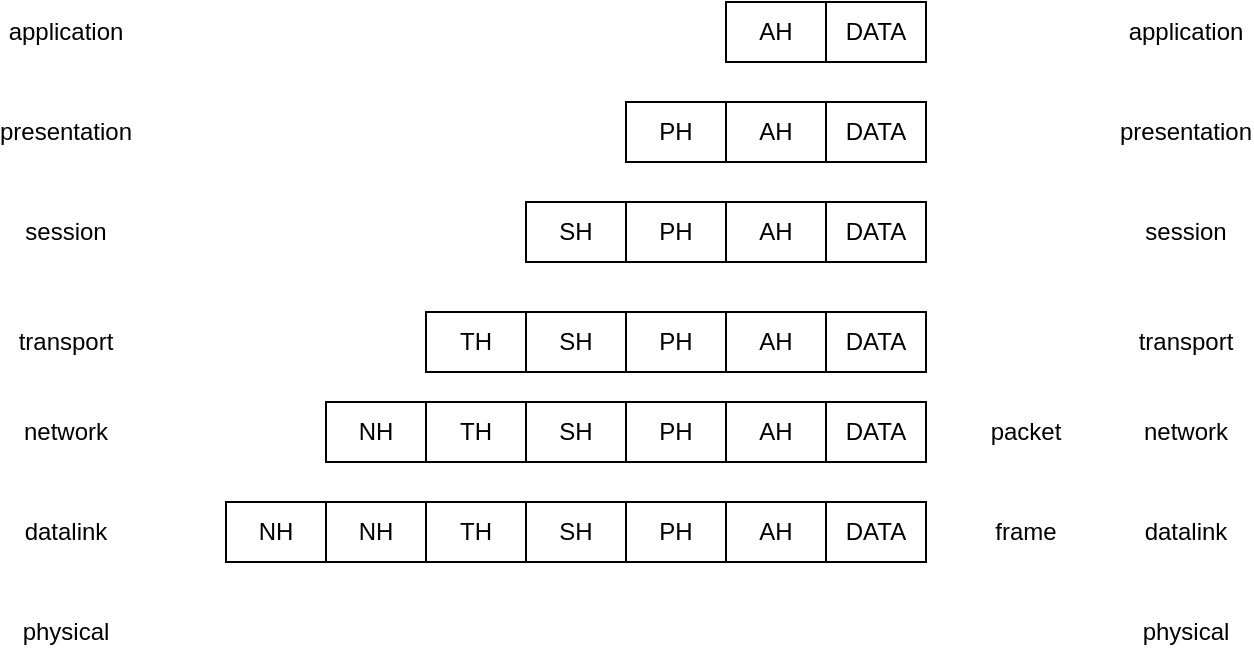 <mxfile version="24.7.17">
  <diagram name="Page-1" id="7qDVB2i-8AQhjr3xlI2W">
    <mxGraphModel dx="906" dy="575" grid="1" gridSize="10" guides="1" tooltips="1" connect="1" arrows="1" fold="1" page="1" pageScale="1" pageWidth="850" pageHeight="1100" math="0" shadow="0">
      <root>
        <mxCell id="0" />
        <mxCell id="1" parent="0" />
        <mxCell id="HHL6URZeFr0VbkjdM9OA-9" value="application" style="text;html=1;align=center;verticalAlign=middle;whiteSpace=wrap;rounded=0;" parent="1" vertex="1">
          <mxGeometry x="690" y="130" width="60" height="30" as="geometry" />
        </mxCell>
        <mxCell id="HHL6URZeFr0VbkjdM9OA-10" value="presentation" style="text;html=1;align=center;verticalAlign=middle;whiteSpace=wrap;rounded=0;" parent="1" vertex="1">
          <mxGeometry x="690" y="180" width="60" height="30" as="geometry" />
        </mxCell>
        <mxCell id="HHL6URZeFr0VbkjdM9OA-11" value="session" style="text;html=1;align=center;verticalAlign=middle;whiteSpace=wrap;rounded=0;" parent="1" vertex="1">
          <mxGeometry x="690" y="230" width="60" height="30" as="geometry" />
        </mxCell>
        <mxCell id="HHL6URZeFr0VbkjdM9OA-12" value="transport" style="text;html=1;align=center;verticalAlign=middle;whiteSpace=wrap;rounded=0;" parent="1" vertex="1">
          <mxGeometry x="690" y="285" width="60" height="30" as="geometry" />
        </mxCell>
        <mxCell id="HHL6URZeFr0VbkjdM9OA-13" value="network" style="text;html=1;align=center;verticalAlign=middle;whiteSpace=wrap;rounded=0;" parent="1" vertex="1">
          <mxGeometry x="690" y="330" width="60" height="30" as="geometry" />
        </mxCell>
        <mxCell id="HHL6URZeFr0VbkjdM9OA-14" value="datalink" style="text;html=1;align=center;verticalAlign=middle;whiteSpace=wrap;rounded=0;" parent="1" vertex="1">
          <mxGeometry x="690" y="380" width="60" height="30" as="geometry" />
        </mxCell>
        <mxCell id="HHL6URZeFr0VbkjdM9OA-15" value="physical" style="text;html=1;align=center;verticalAlign=middle;whiteSpace=wrap;rounded=0;" parent="1" vertex="1">
          <mxGeometry x="690" y="430" width="60" height="30" as="geometry" />
        </mxCell>
        <mxCell id="HHL6URZeFr0VbkjdM9OA-17" value="application" style="text;html=1;align=center;verticalAlign=middle;whiteSpace=wrap;rounded=0;" parent="1" vertex="1">
          <mxGeometry x="130" y="130" width="60" height="30" as="geometry" />
        </mxCell>
        <mxCell id="HHL6URZeFr0VbkjdM9OA-18" value="presentation" style="text;html=1;align=center;verticalAlign=middle;whiteSpace=wrap;rounded=0;" parent="1" vertex="1">
          <mxGeometry x="130" y="180" width="60" height="30" as="geometry" />
        </mxCell>
        <mxCell id="HHL6URZeFr0VbkjdM9OA-19" value="session" style="text;html=1;align=center;verticalAlign=middle;whiteSpace=wrap;rounded=0;" parent="1" vertex="1">
          <mxGeometry x="130" y="230" width="60" height="30" as="geometry" />
        </mxCell>
        <mxCell id="HHL6URZeFr0VbkjdM9OA-20" value="transport" style="text;html=1;align=center;verticalAlign=middle;whiteSpace=wrap;rounded=0;" parent="1" vertex="1">
          <mxGeometry x="130" y="285" width="60" height="30" as="geometry" />
        </mxCell>
        <mxCell id="HHL6URZeFr0VbkjdM9OA-21" value="network" style="text;html=1;align=center;verticalAlign=middle;whiteSpace=wrap;rounded=0;" parent="1" vertex="1">
          <mxGeometry x="130" y="330" width="60" height="30" as="geometry" />
        </mxCell>
        <mxCell id="HHL6URZeFr0VbkjdM9OA-22" value="datalink" style="text;html=1;align=center;verticalAlign=middle;whiteSpace=wrap;rounded=0;" parent="1" vertex="1">
          <mxGeometry x="130" y="380" width="60" height="30" as="geometry" />
        </mxCell>
        <mxCell id="HHL6URZeFr0VbkjdM9OA-23" value="physical" style="text;html=1;align=center;verticalAlign=middle;whiteSpace=wrap;rounded=0;" parent="1" vertex="1">
          <mxGeometry x="130" y="430" width="60" height="30" as="geometry" />
        </mxCell>
        <mxCell id="HHL6URZeFr0VbkjdM9OA-24" value="AH" style="rounded=0;whiteSpace=wrap;html=1;" parent="1" vertex="1">
          <mxGeometry x="490" y="130" width="50" height="30" as="geometry" />
        </mxCell>
        <mxCell id="HHL6URZeFr0VbkjdM9OA-25" value="AH" style="rounded=0;whiteSpace=wrap;html=1;" parent="1" vertex="1">
          <mxGeometry x="490" y="180" width="50" height="30" as="geometry" />
        </mxCell>
        <mxCell id="HHL6URZeFr0VbkjdM9OA-26" value="AH" style="rounded=0;whiteSpace=wrap;html=1;" parent="1" vertex="1">
          <mxGeometry x="490" y="230" width="50" height="30" as="geometry" />
        </mxCell>
        <mxCell id="HHL6URZeFr0VbkjdM9OA-27" value="AH" style="rounded=0;whiteSpace=wrap;html=1;" parent="1" vertex="1">
          <mxGeometry x="490" y="285" width="50" height="30" as="geometry" />
        </mxCell>
        <mxCell id="HHL6URZeFr0VbkjdM9OA-28" value="AH" style="rounded=0;whiteSpace=wrap;html=1;" parent="1" vertex="1">
          <mxGeometry x="490" y="330" width="50" height="30" as="geometry" />
        </mxCell>
        <mxCell id="HHL6URZeFr0VbkjdM9OA-29" value="AH" style="rounded=0;whiteSpace=wrap;html=1;" parent="1" vertex="1">
          <mxGeometry x="490" y="380" width="50" height="30" as="geometry" />
        </mxCell>
        <mxCell id="HHL6URZeFr0VbkjdM9OA-31" value="DATA" style="rounded=0;whiteSpace=wrap;html=1;" parent="1" vertex="1">
          <mxGeometry x="540" y="130" width="50" height="30" as="geometry" />
        </mxCell>
        <mxCell id="HHL6URZeFr0VbkjdM9OA-32" value="DATA" style="rounded=0;whiteSpace=wrap;html=1;" parent="1" vertex="1">
          <mxGeometry x="540" y="180" width="50" height="30" as="geometry" />
        </mxCell>
        <mxCell id="HHL6URZeFr0VbkjdM9OA-33" value="DATA" style="rounded=0;whiteSpace=wrap;html=1;" parent="1" vertex="1">
          <mxGeometry x="540" y="230" width="50" height="30" as="geometry" />
        </mxCell>
        <mxCell id="HHL6URZeFr0VbkjdM9OA-34" value="DATA" style="rounded=0;whiteSpace=wrap;html=1;" parent="1" vertex="1">
          <mxGeometry x="540" y="285" width="50" height="30" as="geometry" />
        </mxCell>
        <mxCell id="HHL6URZeFr0VbkjdM9OA-36" value="DATA" style="rounded=0;whiteSpace=wrap;html=1;" parent="1" vertex="1">
          <mxGeometry x="540" y="330" width="50" height="30" as="geometry" />
        </mxCell>
        <mxCell id="HHL6URZeFr0VbkjdM9OA-37" value="DATA" style="rounded=0;whiteSpace=wrap;html=1;" parent="1" vertex="1">
          <mxGeometry x="540" y="380" width="50" height="30" as="geometry" />
        </mxCell>
        <mxCell id="HHL6URZeFr0VbkjdM9OA-39" value="PH" style="rounded=0;whiteSpace=wrap;html=1;" parent="1" vertex="1">
          <mxGeometry x="440" y="180" width="50" height="30" as="geometry" />
        </mxCell>
        <mxCell id="HHL6URZeFr0VbkjdM9OA-40" value="PH" style="rounded=0;whiteSpace=wrap;html=1;" parent="1" vertex="1">
          <mxGeometry x="440" y="230" width="50" height="30" as="geometry" />
        </mxCell>
        <mxCell id="HHL6URZeFr0VbkjdM9OA-41" value="SH" style="rounded=0;whiteSpace=wrap;html=1;" parent="1" vertex="1">
          <mxGeometry x="390" y="230" width="50" height="30" as="geometry" />
        </mxCell>
        <mxCell id="HHL6URZeFr0VbkjdM9OA-42" value="SH" style="rounded=0;whiteSpace=wrap;html=1;" parent="1" vertex="1">
          <mxGeometry x="390" y="285" width="50" height="30" as="geometry" />
        </mxCell>
        <mxCell id="HHL6URZeFr0VbkjdM9OA-43" value="PH" style="rounded=0;whiteSpace=wrap;html=1;" parent="1" vertex="1">
          <mxGeometry x="440" y="285" width="50" height="30" as="geometry" />
        </mxCell>
        <mxCell id="HHL6URZeFr0VbkjdM9OA-44" value="SH" style="rounded=0;whiteSpace=wrap;html=1;" parent="1" vertex="1">
          <mxGeometry x="390" y="330" width="50" height="30" as="geometry" />
        </mxCell>
        <mxCell id="HHL6URZeFr0VbkjdM9OA-45" value="PH" style="rounded=0;whiteSpace=wrap;html=1;" parent="1" vertex="1">
          <mxGeometry x="440" y="330" width="50" height="30" as="geometry" />
        </mxCell>
        <mxCell id="HHL6URZeFr0VbkjdM9OA-46" value="TH" style="rounded=0;whiteSpace=wrap;html=1;" parent="1" vertex="1">
          <mxGeometry x="340" y="285" width="50" height="30" as="geometry" />
        </mxCell>
        <mxCell id="HHL6URZeFr0VbkjdM9OA-47" value="TH" style="rounded=0;whiteSpace=wrap;html=1;" parent="1" vertex="1">
          <mxGeometry x="340" y="330" width="50" height="30" as="geometry" />
        </mxCell>
        <mxCell id="HHL6URZeFr0VbkjdM9OA-49" value="PH" style="rounded=0;whiteSpace=wrap;html=1;" parent="1" vertex="1">
          <mxGeometry x="440" y="380" width="50" height="30" as="geometry" />
        </mxCell>
        <mxCell id="HHL6URZeFr0VbkjdM9OA-50" value="TH" style="rounded=0;whiteSpace=wrap;html=1;" parent="1" vertex="1">
          <mxGeometry x="340" y="380" width="50" height="30" as="geometry" />
        </mxCell>
        <mxCell id="HHL6URZeFr0VbkjdM9OA-51" value="SH" style="rounded=0;whiteSpace=wrap;html=1;" parent="1" vertex="1">
          <mxGeometry x="390" y="380" width="50" height="30" as="geometry" />
        </mxCell>
        <mxCell id="HHL6URZeFr0VbkjdM9OA-52" value="NH" style="rounded=0;whiteSpace=wrap;html=1;" parent="1" vertex="1">
          <mxGeometry x="290" y="330" width="50" height="30" as="geometry" />
        </mxCell>
        <mxCell id="HHL6URZeFr0VbkjdM9OA-53" value="NH" style="rounded=0;whiteSpace=wrap;html=1;" parent="1" vertex="1">
          <mxGeometry x="290" y="380" width="50" height="30" as="geometry" />
        </mxCell>
        <mxCell id="HHL6URZeFr0VbkjdM9OA-54" value="NH" style="rounded=0;whiteSpace=wrap;html=1;" parent="1" vertex="1">
          <mxGeometry x="240" y="380" width="50" height="30" as="geometry" />
        </mxCell>
        <mxCell id="HHL6URZeFr0VbkjdM9OA-55" value="packet" style="text;html=1;align=center;verticalAlign=middle;whiteSpace=wrap;rounded=0;" parent="1" vertex="1">
          <mxGeometry x="610" y="330" width="60" height="30" as="geometry" />
        </mxCell>
        <mxCell id="HHL6URZeFr0VbkjdM9OA-56" value="frame" style="text;html=1;align=center;verticalAlign=middle;whiteSpace=wrap;rounded=0;" parent="1" vertex="1">
          <mxGeometry x="610" y="380" width="60" height="30" as="geometry" />
        </mxCell>
      </root>
    </mxGraphModel>
  </diagram>
</mxfile>
